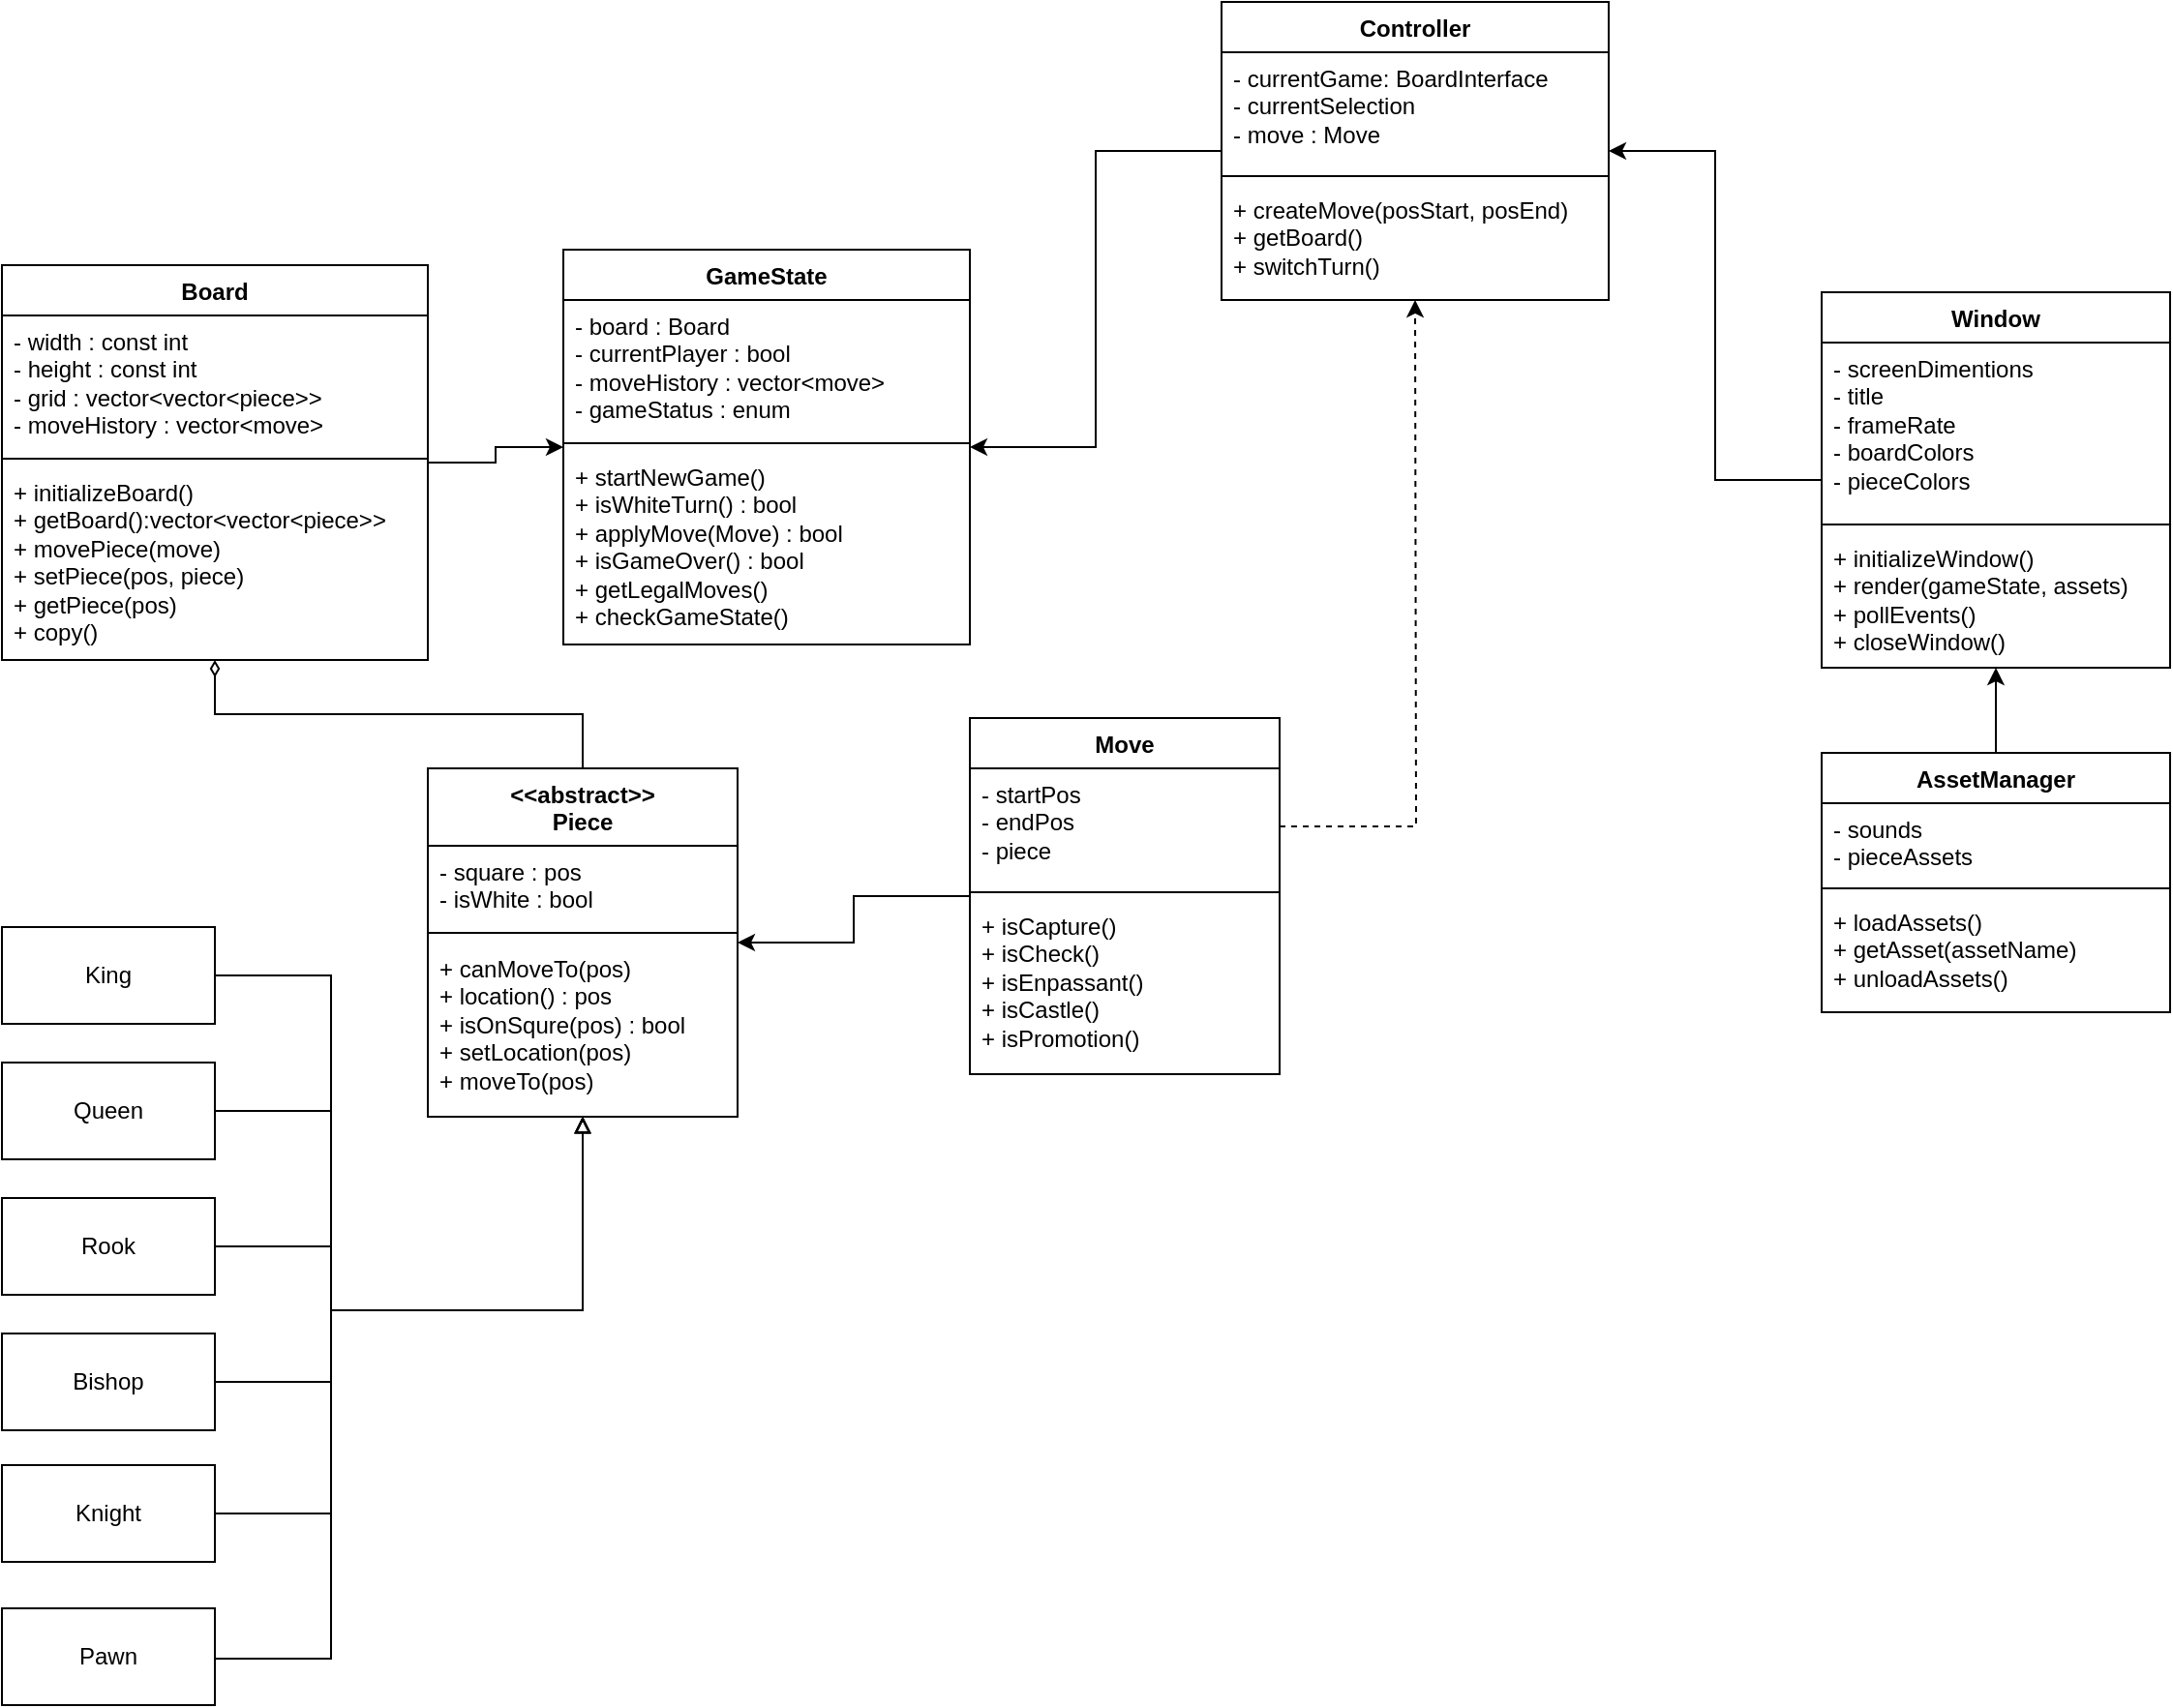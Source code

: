 <mxfile version="24.8.3">
  <diagram name="Page-1" id="c4acf3e9-155e-7222-9cf6-157b1a14988f">
    <mxGraphModel dx="1906" dy="1508" grid="1" gridSize="10" guides="1" tooltips="1" connect="1" arrows="1" fold="1" page="1" pageScale="1" pageWidth="850" pageHeight="1100" background="none" math="0" shadow="0">
      <root>
        <mxCell id="0" />
        <mxCell id="1" parent="0" />
        <mxCell id="h1MowxUoezg9GplHGQxy-2" value="Controller" style="swimlane;fontStyle=1;align=center;verticalAlign=top;childLayout=stackLayout;horizontal=1;startSize=26;horizontalStack=0;resizeParent=1;resizeParentMax=0;resizeLast=0;collapsible=1;marginBottom=0;whiteSpace=wrap;html=1;" vertex="1" parent="1">
          <mxGeometry x="60" y="110" width="200" height="154" as="geometry" />
        </mxCell>
        <mxCell id="h1MowxUoezg9GplHGQxy-3" value="- currentGame: BoardInterface&lt;div&gt;- currentSelection&lt;/div&gt;&lt;div&gt;- move : Move&lt;/div&gt;" style="text;strokeColor=none;fillColor=none;align=left;verticalAlign=top;spacingLeft=4;spacingRight=4;overflow=hidden;rotatable=0;points=[[0,0.5],[1,0.5]];portConstraint=eastwest;whiteSpace=wrap;html=1;" vertex="1" parent="h1MowxUoezg9GplHGQxy-2">
          <mxGeometry y="26" width="200" height="60" as="geometry" />
        </mxCell>
        <mxCell id="h1MowxUoezg9GplHGQxy-4" value="" style="line;strokeWidth=1;fillColor=none;align=left;verticalAlign=middle;spacingTop=-1;spacingLeft=3;spacingRight=3;rotatable=0;labelPosition=right;points=[];portConstraint=eastwest;strokeColor=inherit;" vertex="1" parent="h1MowxUoezg9GplHGQxy-2">
          <mxGeometry y="86" width="200" height="8" as="geometry" />
        </mxCell>
        <mxCell id="h1MowxUoezg9GplHGQxy-5" value="+ createMove(posStart, posEnd)&lt;div&gt;+ getBoard()&lt;/div&gt;&lt;div&gt;+ switchTurn()&lt;/div&gt;" style="text;strokeColor=none;fillColor=none;align=left;verticalAlign=top;spacingLeft=4;spacingRight=4;overflow=hidden;rotatable=0;points=[[0,0.5],[1,0.5]];portConstraint=eastwest;whiteSpace=wrap;html=1;" vertex="1" parent="h1MowxUoezg9GplHGQxy-2">
          <mxGeometry y="94" width="200" height="60" as="geometry" />
        </mxCell>
        <mxCell id="h1MowxUoezg9GplHGQxy-7" value="GameState&lt;div&gt;&lt;br&gt;&lt;/div&gt;" style="swimlane;fontStyle=1;align=center;verticalAlign=top;childLayout=stackLayout;horizontal=1;startSize=26;horizontalStack=0;resizeParent=1;resizeParentMax=0;resizeLast=0;collapsible=1;marginBottom=0;whiteSpace=wrap;html=1;" vertex="1" parent="1">
          <mxGeometry x="-280" y="238" width="210" height="204" as="geometry" />
        </mxCell>
        <mxCell id="h1MowxUoezg9GplHGQxy-8" value="- board : Board&lt;div&gt;- currentPlayer : bool&lt;/div&gt;&lt;div&gt;- moveHistory : vector&amp;lt;move&amp;gt;&lt;/div&gt;&lt;div&gt;- gameStatus : enum&lt;/div&gt;" style="text;strokeColor=none;fillColor=none;align=left;verticalAlign=top;spacingLeft=4;spacingRight=4;overflow=hidden;rotatable=0;points=[[0,0.5],[1,0.5]];portConstraint=eastwest;whiteSpace=wrap;html=1;" vertex="1" parent="h1MowxUoezg9GplHGQxy-7">
          <mxGeometry y="26" width="210" height="70" as="geometry" />
        </mxCell>
        <mxCell id="h1MowxUoezg9GplHGQxy-9" value="" style="line;strokeWidth=1;fillColor=none;align=left;verticalAlign=middle;spacingTop=-1;spacingLeft=3;spacingRight=3;rotatable=0;labelPosition=right;points=[];portConstraint=eastwest;strokeColor=inherit;" vertex="1" parent="h1MowxUoezg9GplHGQxy-7">
          <mxGeometry y="96" width="210" height="8" as="geometry" />
        </mxCell>
        <mxCell id="h1MowxUoezg9GplHGQxy-10" value="&lt;div&gt;+ startNewGame()&lt;/div&gt;+ isWhiteTurn() : bool&lt;div&gt;+ applyMove(Move) : bool&lt;/div&gt;&lt;div&gt;+ isGameOver() : bool&lt;/div&gt;&lt;div&gt;+ getLegalMoves()&lt;/div&gt;&lt;div&gt;+ checkGameState()&lt;/div&gt;" style="text;strokeColor=none;fillColor=none;align=left;verticalAlign=top;spacingLeft=4;spacingRight=4;overflow=hidden;rotatable=0;points=[[0,0.5],[1,0.5]];portConstraint=eastwest;whiteSpace=wrap;html=1;" vertex="1" parent="h1MowxUoezg9GplHGQxy-7">
          <mxGeometry y="104" width="210" height="100" as="geometry" />
        </mxCell>
        <mxCell id="h1MowxUoezg9GplHGQxy-12" value="Window" style="swimlane;fontStyle=1;align=center;verticalAlign=top;childLayout=stackLayout;horizontal=1;startSize=26;horizontalStack=0;resizeParent=1;resizeParentMax=0;resizeLast=0;collapsible=1;marginBottom=0;whiteSpace=wrap;html=1;" vertex="1" parent="1">
          <mxGeometry x="370" y="260" width="180" height="194" as="geometry" />
        </mxCell>
        <mxCell id="h1MowxUoezg9GplHGQxy-13" value="- screenDimentions&lt;div&gt;- title&lt;/div&gt;&lt;div&gt;- frameRate&lt;/div&gt;&lt;div&gt;&lt;div&gt;- boardColors&lt;/div&gt;&lt;div&gt;- pieceColors&lt;/div&gt;&lt;/div&gt;" style="text;strokeColor=none;fillColor=none;align=left;verticalAlign=top;spacingLeft=4;spacingRight=4;overflow=hidden;rotatable=0;points=[[0,0.5],[1,0.5]];portConstraint=eastwest;whiteSpace=wrap;html=1;" vertex="1" parent="h1MowxUoezg9GplHGQxy-12">
          <mxGeometry y="26" width="180" height="90" as="geometry" />
        </mxCell>
        <mxCell id="h1MowxUoezg9GplHGQxy-14" value="" style="line;strokeWidth=1;fillColor=none;align=left;verticalAlign=middle;spacingTop=-1;spacingLeft=3;spacingRight=3;rotatable=0;labelPosition=right;points=[];portConstraint=eastwest;strokeColor=inherit;" vertex="1" parent="h1MowxUoezg9GplHGQxy-12">
          <mxGeometry y="116" width="180" height="8" as="geometry" />
        </mxCell>
        <mxCell id="h1MowxUoezg9GplHGQxy-15" value="&lt;div&gt;+ initializeWindow()&lt;/div&gt;+ render(gameState, assets)&lt;div&gt;+ pollEvents()&lt;/div&gt;&lt;div&gt;+ closeWindow()&lt;/div&gt;" style="text;strokeColor=none;fillColor=none;align=left;verticalAlign=top;spacingLeft=4;spacingRight=4;overflow=hidden;rotatable=0;points=[[0,0.5],[1,0.5]];portConstraint=eastwest;whiteSpace=wrap;html=1;" vertex="1" parent="h1MowxUoezg9GplHGQxy-12">
          <mxGeometry y="124" width="180" height="70" as="geometry" />
        </mxCell>
        <mxCell id="h1MowxUoezg9GplHGQxy-18" style="edgeStyle=orthogonalEdgeStyle;rounded=0;orthogonalLoop=1;jettySize=auto;html=1;" edge="1" parent="1" source="h1MowxUoezg9GplHGQxy-12" target="h1MowxUoezg9GplHGQxy-2">
          <mxGeometry relative="1" as="geometry">
            <mxPoint x="290" y="670" as="targetPoint" />
          </mxGeometry>
        </mxCell>
        <mxCell id="h1MowxUoezg9GplHGQxy-46" style="edgeStyle=orthogonalEdgeStyle;rounded=0;orthogonalLoop=1;jettySize=auto;html=1;endArrow=diamondThin;endFill=0;" edge="1" parent="1" source="h1MowxUoezg9GplHGQxy-51" target="h1MowxUoezg9GplHGQxy-42">
          <mxGeometry relative="1" as="geometry">
            <mxPoint x="-250" y="456" as="sourcePoint" />
          </mxGeometry>
        </mxCell>
        <mxCell id="h1MowxUoezg9GplHGQxy-23" style="edgeStyle=orthogonalEdgeStyle;rounded=0;orthogonalLoop=1;jettySize=auto;html=1;" edge="1" parent="1" source="h1MowxUoezg9GplHGQxy-42" target="h1MowxUoezg9GplHGQxy-7">
          <mxGeometry relative="1" as="geometry">
            <mxPoint x="-380" y="130" as="sourcePoint" />
            <mxPoint x="-320" y="150" as="targetPoint" />
          </mxGeometry>
        </mxCell>
        <mxCell id="h1MowxUoezg9GplHGQxy-39" style="edgeStyle=orthogonalEdgeStyle;rounded=0;orthogonalLoop=1;jettySize=auto;html=1;" edge="1" parent="1" source="h1MowxUoezg9GplHGQxy-30" target="h1MowxUoezg9GplHGQxy-12">
          <mxGeometry relative="1" as="geometry">
            <Array as="points">
              <mxPoint x="460" y="480" />
              <mxPoint x="460" y="480" />
            </Array>
          </mxGeometry>
        </mxCell>
        <mxCell id="h1MowxUoezg9GplHGQxy-30" value="AssetManager" style="swimlane;fontStyle=1;align=center;verticalAlign=top;childLayout=stackLayout;horizontal=1;startSize=26;horizontalStack=0;resizeParent=1;resizeParentMax=0;resizeLast=0;collapsible=1;marginBottom=0;whiteSpace=wrap;html=1;" vertex="1" parent="1">
          <mxGeometry x="370" y="498" width="180" height="134" as="geometry" />
        </mxCell>
        <mxCell id="h1MowxUoezg9GplHGQxy-31" value="- sounds&lt;div&gt;- pieceAssets&lt;/div&gt;" style="text;strokeColor=none;fillColor=none;align=left;verticalAlign=top;spacingLeft=4;spacingRight=4;overflow=hidden;rotatable=0;points=[[0,0.5],[1,0.5]];portConstraint=eastwest;whiteSpace=wrap;html=1;" vertex="1" parent="h1MowxUoezg9GplHGQxy-30">
          <mxGeometry y="26" width="180" height="40" as="geometry" />
        </mxCell>
        <mxCell id="h1MowxUoezg9GplHGQxy-32" value="" style="line;strokeWidth=1;fillColor=none;align=left;verticalAlign=middle;spacingTop=-1;spacingLeft=3;spacingRight=3;rotatable=0;labelPosition=right;points=[];portConstraint=eastwest;strokeColor=inherit;" vertex="1" parent="h1MowxUoezg9GplHGQxy-30">
          <mxGeometry y="66" width="180" height="8" as="geometry" />
        </mxCell>
        <mxCell id="h1MowxUoezg9GplHGQxy-33" value="+ loadAssets()&lt;div&gt;+ getAsset(assetName)&lt;/div&gt;&lt;div&gt;+ unloadAssets()&lt;/div&gt;" style="text;strokeColor=none;fillColor=none;align=left;verticalAlign=top;spacingLeft=4;spacingRight=4;overflow=hidden;rotatable=0;points=[[0,0.5],[1,0.5]];portConstraint=eastwest;whiteSpace=wrap;html=1;" vertex="1" parent="h1MowxUoezg9GplHGQxy-30">
          <mxGeometry y="74" width="180" height="60" as="geometry" />
        </mxCell>
        <mxCell id="h1MowxUoezg9GplHGQxy-42" value="Board" style="swimlane;fontStyle=1;align=center;verticalAlign=top;childLayout=stackLayout;horizontal=1;startSize=26;horizontalStack=0;resizeParent=1;resizeParentMax=0;resizeLast=0;collapsible=1;marginBottom=0;whiteSpace=wrap;html=1;" vertex="1" parent="1">
          <mxGeometry x="-570" y="246" width="220" height="204" as="geometry" />
        </mxCell>
        <mxCell id="h1MowxUoezg9GplHGQxy-43" value="&lt;div&gt;- width : const int&lt;/div&gt;&lt;div&gt;- height : const int&lt;/div&gt;- grid : vector&amp;lt;vector&amp;lt;piece&amp;gt;&amp;gt;&lt;div&gt;- moveHistory : vector&amp;lt;move&amp;gt;&lt;/div&gt;" style="text;strokeColor=none;fillColor=none;align=left;verticalAlign=top;spacingLeft=4;spacingRight=4;overflow=hidden;rotatable=0;points=[[0,0.5],[1,0.5]];portConstraint=eastwest;whiteSpace=wrap;html=1;" vertex="1" parent="h1MowxUoezg9GplHGQxy-42">
          <mxGeometry y="26" width="220" height="70" as="geometry" />
        </mxCell>
        <mxCell id="h1MowxUoezg9GplHGQxy-44" value="" style="line;strokeWidth=1;fillColor=none;align=left;verticalAlign=middle;spacingTop=-1;spacingLeft=3;spacingRight=3;rotatable=0;labelPosition=right;points=[];portConstraint=eastwest;strokeColor=inherit;" vertex="1" parent="h1MowxUoezg9GplHGQxy-42">
          <mxGeometry y="96" width="220" height="8" as="geometry" />
        </mxCell>
        <mxCell id="h1MowxUoezg9GplHGQxy-45" value="+ initializeBoard()&lt;div&gt;+ getBoard():vector&amp;lt;vector&amp;lt;piece&amp;gt;&amp;gt;&lt;div&gt;+ movePiece(move)&lt;/div&gt;&lt;div&gt;+ setPiece(pos, piece)&lt;/div&gt;&lt;div&gt;+ getPiece(pos)&lt;/div&gt;&lt;div&gt;+ copy()&lt;/div&gt;&lt;/div&gt;" style="text;strokeColor=none;fillColor=none;align=left;verticalAlign=top;spacingLeft=4;spacingRight=4;overflow=hidden;rotatable=0;points=[[0,0.5],[1,0.5]];portConstraint=eastwest;whiteSpace=wrap;html=1;" vertex="1" parent="h1MowxUoezg9GplHGQxy-42">
          <mxGeometry y="104" width="220" height="100" as="geometry" />
        </mxCell>
        <mxCell id="h1MowxUoezg9GplHGQxy-51" value="&lt;div&gt;&amp;lt;&amp;lt;abstract&amp;gt;&amp;gt;&lt;/div&gt;Piece" style="swimlane;fontStyle=1;align=center;verticalAlign=top;childLayout=stackLayout;horizontal=1;startSize=40;horizontalStack=0;resizeParent=1;resizeParentMax=0;resizeLast=0;collapsible=1;marginBottom=0;whiteSpace=wrap;html=1;" vertex="1" parent="1">
          <mxGeometry x="-350" y="506" width="160" height="180" as="geometry" />
        </mxCell>
        <mxCell id="h1MowxUoezg9GplHGQxy-52" value="- square : pos&lt;div&gt;- isWhite : bool&lt;/div&gt;" style="text;strokeColor=none;fillColor=none;align=left;verticalAlign=top;spacingLeft=4;spacingRight=4;overflow=hidden;rotatable=0;points=[[0,0.5],[1,0.5]];portConstraint=eastwest;whiteSpace=wrap;html=1;" vertex="1" parent="h1MowxUoezg9GplHGQxy-51">
          <mxGeometry y="40" width="160" height="40" as="geometry" />
        </mxCell>
        <mxCell id="h1MowxUoezg9GplHGQxy-53" value="" style="line;strokeWidth=1;fillColor=none;align=left;verticalAlign=middle;spacingTop=-1;spacingLeft=3;spacingRight=3;rotatable=0;labelPosition=right;points=[];portConstraint=eastwest;strokeColor=inherit;" vertex="1" parent="h1MowxUoezg9GplHGQxy-51">
          <mxGeometry y="80" width="160" height="10" as="geometry" />
        </mxCell>
        <mxCell id="h1MowxUoezg9GplHGQxy-54" value="+ canMoveTo(pos)&lt;div&gt;+ location() : pos&lt;/div&gt;&lt;div&gt;+ isOnSqure(pos) : bool&lt;/div&gt;&lt;div&gt;+ setLocation(pos)&lt;/div&gt;&lt;div&gt;+ moveTo(pos)&lt;/div&gt;" style="text;strokeColor=none;fillColor=none;align=left;verticalAlign=top;spacingLeft=4;spacingRight=4;overflow=hidden;rotatable=0;points=[[0,0.5],[1,0.5]];portConstraint=eastwest;whiteSpace=wrap;html=1;" vertex="1" parent="h1MowxUoezg9GplHGQxy-51">
          <mxGeometry y="90" width="160" height="90" as="geometry" />
        </mxCell>
        <mxCell id="h1MowxUoezg9GplHGQxy-76" style="edgeStyle=orthogonalEdgeStyle;rounded=0;orthogonalLoop=1;jettySize=auto;html=1;endArrow=block;endFill=0;" edge="1" parent="1" source="h1MowxUoezg9GplHGQxy-67" target="h1MowxUoezg9GplHGQxy-51">
          <mxGeometry relative="1" as="geometry">
            <Array as="points">
              <mxPoint x="-400" y="613" />
              <mxPoint x="-400" y="786" />
            </Array>
          </mxGeometry>
        </mxCell>
        <mxCell id="h1MowxUoezg9GplHGQxy-67" value="King" style="html=1;whiteSpace=wrap;" vertex="1" parent="1">
          <mxGeometry x="-570" y="588" width="110" height="50" as="geometry" />
        </mxCell>
        <mxCell id="h1MowxUoezg9GplHGQxy-77" style="edgeStyle=orthogonalEdgeStyle;rounded=0;orthogonalLoop=1;jettySize=auto;html=1;endArrow=block;endFill=0;" edge="1" parent="1" source="h1MowxUoezg9GplHGQxy-78" target="h1MowxUoezg9GplHGQxy-51">
          <mxGeometry relative="1" as="geometry">
            <mxPoint x="-270" y="778" as="targetPoint" />
            <Array as="points">
              <mxPoint x="-400" y="683" />
              <mxPoint x="-400" y="786" />
            </Array>
          </mxGeometry>
        </mxCell>
        <mxCell id="h1MowxUoezg9GplHGQxy-78" value="Queen" style="html=1;whiteSpace=wrap;" vertex="1" parent="1">
          <mxGeometry x="-570" y="658" width="110" height="50" as="geometry" />
        </mxCell>
        <mxCell id="h1MowxUoezg9GplHGQxy-79" style="edgeStyle=orthogonalEdgeStyle;rounded=0;orthogonalLoop=1;jettySize=auto;html=1;endArrow=block;endFill=0;" edge="1" parent="1" source="h1MowxUoezg9GplHGQxy-80" target="h1MowxUoezg9GplHGQxy-51">
          <mxGeometry relative="1" as="geometry">
            <mxPoint x="-270" y="848" as="targetPoint" />
            <Array as="points">
              <mxPoint x="-400" y="753" />
              <mxPoint x="-400" y="786" />
            </Array>
          </mxGeometry>
        </mxCell>
        <mxCell id="h1MowxUoezg9GplHGQxy-80" value="Rook" style="html=1;whiteSpace=wrap;" vertex="1" parent="1">
          <mxGeometry x="-570" y="728" width="110" height="50" as="geometry" />
        </mxCell>
        <mxCell id="h1MowxUoezg9GplHGQxy-81" style="edgeStyle=orthogonalEdgeStyle;rounded=0;orthogonalLoop=1;jettySize=auto;html=1;endArrow=block;endFill=0;" edge="1" parent="1" source="h1MowxUoezg9GplHGQxy-82" target="h1MowxUoezg9GplHGQxy-51">
          <mxGeometry relative="1" as="geometry">
            <mxPoint x="-270" y="918" as="targetPoint" />
            <Array as="points">
              <mxPoint x="-400" y="823" />
              <mxPoint x="-400" y="786" />
            </Array>
          </mxGeometry>
        </mxCell>
        <mxCell id="h1MowxUoezg9GplHGQxy-82" value="Bishop" style="html=1;whiteSpace=wrap;" vertex="1" parent="1">
          <mxGeometry x="-570" y="798" width="110" height="50" as="geometry" />
        </mxCell>
        <mxCell id="h1MowxUoezg9GplHGQxy-83" style="edgeStyle=orthogonalEdgeStyle;rounded=0;orthogonalLoop=1;jettySize=auto;html=1;endArrow=block;endFill=0;" edge="1" parent="1" source="h1MowxUoezg9GplHGQxy-84" target="h1MowxUoezg9GplHGQxy-51">
          <mxGeometry relative="1" as="geometry">
            <mxPoint x="-270" y="986" as="targetPoint" />
            <Array as="points">
              <mxPoint x="-400" y="891" />
              <mxPoint x="-400" y="786" />
            </Array>
          </mxGeometry>
        </mxCell>
        <mxCell id="h1MowxUoezg9GplHGQxy-84" value="Knight" style="html=1;whiteSpace=wrap;" vertex="1" parent="1">
          <mxGeometry x="-570" y="866" width="110" height="50" as="geometry" />
        </mxCell>
        <mxCell id="h1MowxUoezg9GplHGQxy-85" style="edgeStyle=orthogonalEdgeStyle;rounded=0;orthogonalLoop=1;jettySize=auto;html=1;endArrow=block;endFill=0;" edge="1" parent="1" target="h1MowxUoezg9GplHGQxy-51">
          <mxGeometry relative="1" as="geometry">
            <mxPoint x="-270" y="1061" as="targetPoint" />
            <mxPoint x="-460" y="966" as="sourcePoint" />
            <Array as="points">
              <mxPoint x="-400" y="966" />
              <mxPoint x="-400" y="786" />
            </Array>
          </mxGeometry>
        </mxCell>
        <mxCell id="h1MowxUoezg9GplHGQxy-86" value="Pawn" style="html=1;whiteSpace=wrap;" vertex="1" parent="1">
          <mxGeometry x="-570" y="940" width="110" height="50" as="geometry" />
        </mxCell>
        <mxCell id="h1MowxUoezg9GplHGQxy-87" style="edgeStyle=orthogonalEdgeStyle;rounded=0;orthogonalLoop=1;jettySize=auto;html=1;" edge="1" parent="1" source="h1MowxUoezg9GplHGQxy-2" target="h1MowxUoezg9GplHGQxy-7">
          <mxGeometry relative="1" as="geometry">
            <mxPoint x="110" y="153.5" as="sourcePoint" />
            <mxPoint x="40" y="210" as="targetPoint" />
          </mxGeometry>
        </mxCell>
        <mxCell id="h1MowxUoezg9GplHGQxy-103" style="edgeStyle=orthogonalEdgeStyle;rounded=0;orthogonalLoop=1;jettySize=auto;html=1;dashed=1;exitX=1;exitY=0.5;exitDx=0;exitDy=0;" edge="1" parent="1" source="h1MowxUoezg9GplHGQxy-99">
          <mxGeometry relative="1" as="geometry">
            <mxPoint x="160" y="264" as="targetPoint" />
          </mxGeometry>
        </mxCell>
        <mxCell id="h1MowxUoezg9GplHGQxy-98" value="Move" style="swimlane;fontStyle=1;align=center;verticalAlign=top;childLayout=stackLayout;horizontal=1;startSize=26;horizontalStack=0;resizeParent=1;resizeParentMax=0;resizeLast=0;collapsible=1;marginBottom=0;whiteSpace=wrap;html=1;" vertex="1" parent="1">
          <mxGeometry x="-70" y="480" width="160" height="184" as="geometry" />
        </mxCell>
        <mxCell id="h1MowxUoezg9GplHGQxy-99" value="- startPos&lt;div&gt;- endPos&lt;/div&gt;&lt;div&gt;- piece&lt;/div&gt;" style="text;strokeColor=none;fillColor=none;align=left;verticalAlign=top;spacingLeft=4;spacingRight=4;overflow=hidden;rotatable=0;points=[[0,0.5],[1,0.5]];portConstraint=eastwest;whiteSpace=wrap;html=1;" vertex="1" parent="h1MowxUoezg9GplHGQxy-98">
          <mxGeometry y="26" width="160" height="60" as="geometry" />
        </mxCell>
        <mxCell id="h1MowxUoezg9GplHGQxy-100" value="" style="line;strokeWidth=1;fillColor=none;align=left;verticalAlign=middle;spacingTop=-1;spacingLeft=3;spacingRight=3;rotatable=0;labelPosition=right;points=[];portConstraint=eastwest;strokeColor=inherit;" vertex="1" parent="h1MowxUoezg9GplHGQxy-98">
          <mxGeometry y="86" width="160" height="8" as="geometry" />
        </mxCell>
        <mxCell id="h1MowxUoezg9GplHGQxy-101" value="+ isCapture()&lt;div&gt;+ isCheck()&lt;/div&gt;&lt;div&gt;+ isEnpassant()&lt;/div&gt;&lt;div&gt;+ isCastle()&lt;/div&gt;&lt;div&gt;+ isPromotion()&lt;/div&gt;" style="text;strokeColor=none;fillColor=none;align=left;verticalAlign=top;spacingLeft=4;spacingRight=4;overflow=hidden;rotatable=0;points=[[0,0.5],[1,0.5]];portConstraint=eastwest;whiteSpace=wrap;html=1;" vertex="1" parent="h1MowxUoezg9GplHGQxy-98">
          <mxGeometry y="94" width="160" height="90" as="geometry" />
        </mxCell>
        <mxCell id="h1MowxUoezg9GplHGQxy-102" style="edgeStyle=orthogonalEdgeStyle;rounded=0;orthogonalLoop=1;jettySize=auto;html=1;endArrow=none;endFill=0;startArrow=classic;startFill=1;" edge="1" parent="1" source="h1MowxUoezg9GplHGQxy-51" target="h1MowxUoezg9GplHGQxy-98">
          <mxGeometry relative="1" as="geometry" />
        </mxCell>
      </root>
    </mxGraphModel>
  </diagram>
</mxfile>
